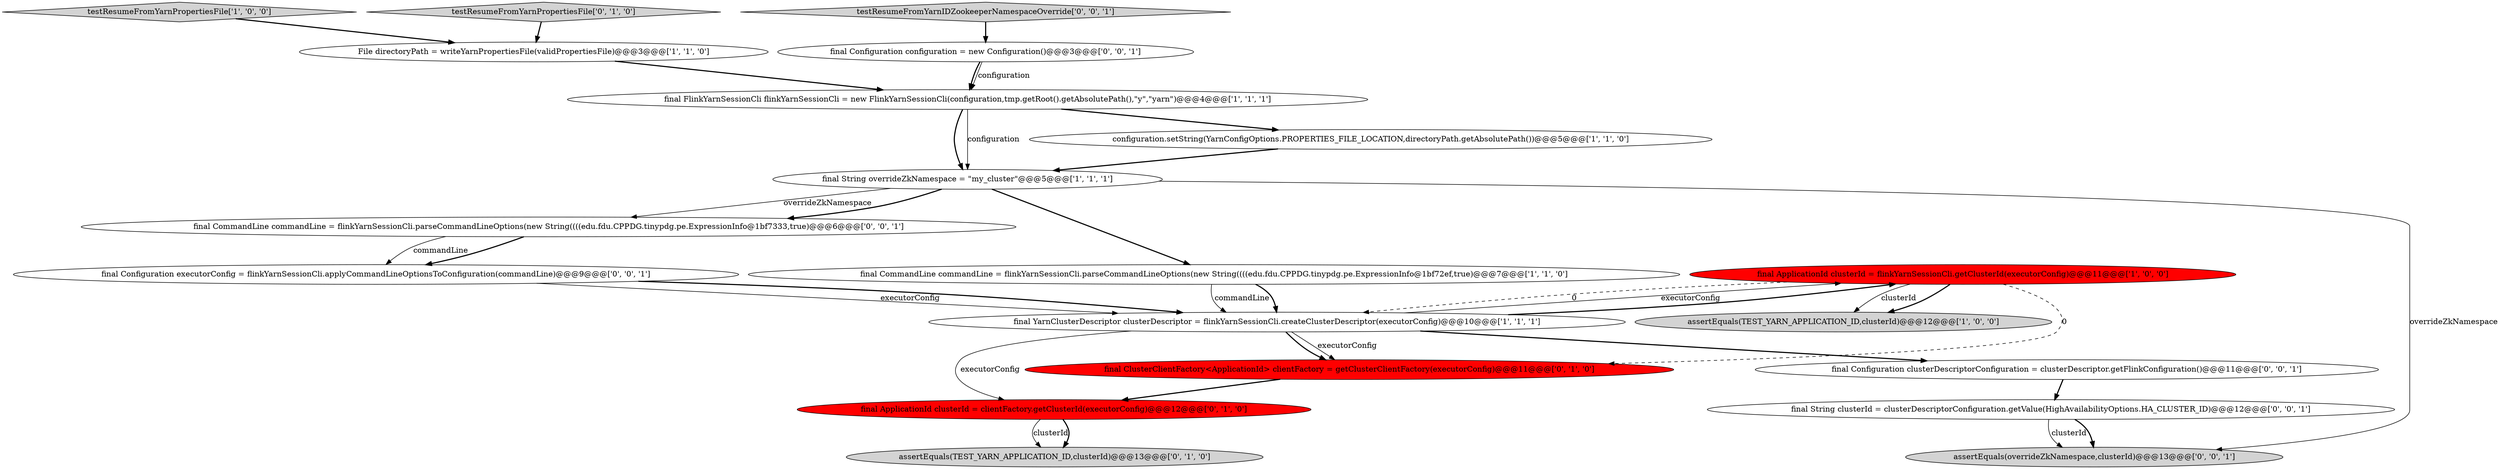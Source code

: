 digraph {
7 [style = filled, label = "final ApplicationId clusterId = flinkYarnSessionCli.getClusterId(executorConfig)@@@11@@@['1', '0', '0']", fillcolor = red, shape = ellipse image = "AAA1AAABBB1BBB"];
17 [style = filled, label = "final String clusterId = clusterDescriptorConfiguration.getValue(HighAvailabilityOptions.HA_CLUSTER_ID)@@@12@@@['0', '0', '1']", fillcolor = white, shape = ellipse image = "AAA0AAABBB3BBB"];
4 [style = filled, label = "final YarnClusterDescriptor clusterDescriptor = flinkYarnSessionCli.createClusterDescriptor(executorConfig)@@@10@@@['1', '1', '1']", fillcolor = white, shape = ellipse image = "AAA0AAABBB1BBB"];
2 [style = filled, label = "final FlinkYarnSessionCli flinkYarnSessionCli = new FlinkYarnSessionCli(configuration,tmp.getRoot().getAbsolutePath(),\"y\",\"yarn\")@@@4@@@['1', '1', '1']", fillcolor = white, shape = ellipse image = "AAA0AAABBB1BBB"];
9 [style = filled, label = "testResumeFromYarnPropertiesFile['0', '1', '0']", fillcolor = lightgray, shape = diamond image = "AAA0AAABBB2BBB"];
12 [style = filled, label = "assertEquals(TEST_YARN_APPLICATION_ID,clusterId)@@@13@@@['0', '1', '0']", fillcolor = lightgray, shape = ellipse image = "AAA0AAABBB2BBB"];
14 [style = filled, label = "final Configuration executorConfig = flinkYarnSessionCli.applyCommandLineOptionsToConfiguration(commandLine)@@@9@@@['0', '0', '1']", fillcolor = white, shape = ellipse image = "AAA0AAABBB3BBB"];
15 [style = filled, label = "assertEquals(overrideZkNamespace,clusterId)@@@13@@@['0', '0', '1']", fillcolor = lightgray, shape = ellipse image = "AAA0AAABBB3BBB"];
16 [style = filled, label = "final Configuration clusterDescriptorConfiguration = clusterDescriptor.getFlinkConfiguration()@@@11@@@['0', '0', '1']", fillcolor = white, shape = ellipse image = "AAA0AAABBB3BBB"];
11 [style = filled, label = "final ClusterClientFactory<ApplicationId> clientFactory = getClusterClientFactory(executorConfig)@@@11@@@['0', '1', '0']", fillcolor = red, shape = ellipse image = "AAA1AAABBB2BBB"];
13 [style = filled, label = "final CommandLine commandLine = flinkYarnSessionCli.parseCommandLineOptions(new String((((edu.fdu.CPPDG.tinypdg.pe.ExpressionInfo@1bf7333,true)@@@6@@@['0', '0', '1']", fillcolor = white, shape = ellipse image = "AAA0AAABBB3BBB"];
8 [style = filled, label = "final CommandLine commandLine = flinkYarnSessionCli.parseCommandLineOptions(new String((((edu.fdu.CPPDG.tinypdg.pe.ExpressionInfo@1bf72ef,true)@@@7@@@['1', '1', '0']", fillcolor = white, shape = ellipse image = "AAA0AAABBB1BBB"];
3 [style = filled, label = "final String overrideZkNamespace = \"my_cluster\"@@@5@@@['1', '1', '1']", fillcolor = white, shape = ellipse image = "AAA0AAABBB1BBB"];
5 [style = filled, label = "File directoryPath = writeYarnPropertiesFile(validPropertiesFile)@@@3@@@['1', '1', '0']", fillcolor = white, shape = ellipse image = "AAA0AAABBB1BBB"];
10 [style = filled, label = "final ApplicationId clusterId = clientFactory.getClusterId(executorConfig)@@@12@@@['0', '1', '0']", fillcolor = red, shape = ellipse image = "AAA1AAABBB2BBB"];
0 [style = filled, label = "configuration.setString(YarnConfigOptions.PROPERTIES_FILE_LOCATION,directoryPath.getAbsolutePath())@@@5@@@['1', '1', '0']", fillcolor = white, shape = ellipse image = "AAA0AAABBB1BBB"];
1 [style = filled, label = "assertEquals(TEST_YARN_APPLICATION_ID,clusterId)@@@12@@@['1', '0', '0']", fillcolor = lightgray, shape = ellipse image = "AAA0AAABBB1BBB"];
6 [style = filled, label = "testResumeFromYarnPropertiesFile['1', '0', '0']", fillcolor = lightgray, shape = diamond image = "AAA0AAABBB1BBB"];
18 [style = filled, label = "final Configuration configuration = new Configuration()@@@3@@@['0', '0', '1']", fillcolor = white, shape = ellipse image = "AAA0AAABBB3BBB"];
19 [style = filled, label = "testResumeFromYarnIDZookeeperNamespaceOverride['0', '0', '1']", fillcolor = lightgray, shape = diamond image = "AAA0AAABBB3BBB"];
0->3 [style = bold, label=""];
19->18 [style = bold, label=""];
7->1 [style = bold, label=""];
7->1 [style = solid, label="clusterId"];
4->7 [style = solid, label="executorConfig"];
17->15 [style = solid, label="clusterId"];
10->12 [style = solid, label="clusterId"];
2->3 [style = bold, label=""];
7->4 [style = dashed, label="0"];
8->4 [style = solid, label="commandLine"];
3->13 [style = solid, label="overrideZkNamespace"];
7->11 [style = dashed, label="0"];
18->2 [style = solid, label="configuration"];
16->17 [style = bold, label=""];
18->2 [style = bold, label=""];
4->7 [style = bold, label=""];
3->15 [style = solid, label="overrideZkNamespace"];
2->3 [style = solid, label="configuration"];
6->5 [style = bold, label=""];
5->2 [style = bold, label=""];
2->0 [style = bold, label=""];
13->14 [style = solid, label="commandLine"];
11->10 [style = bold, label=""];
10->12 [style = bold, label=""];
3->8 [style = bold, label=""];
4->10 [style = solid, label="executorConfig"];
17->15 [style = bold, label=""];
9->5 [style = bold, label=""];
3->13 [style = bold, label=""];
4->11 [style = solid, label="executorConfig"];
8->4 [style = bold, label=""];
4->11 [style = bold, label=""];
13->14 [style = bold, label=""];
4->16 [style = bold, label=""];
14->4 [style = solid, label="executorConfig"];
14->4 [style = bold, label=""];
}
